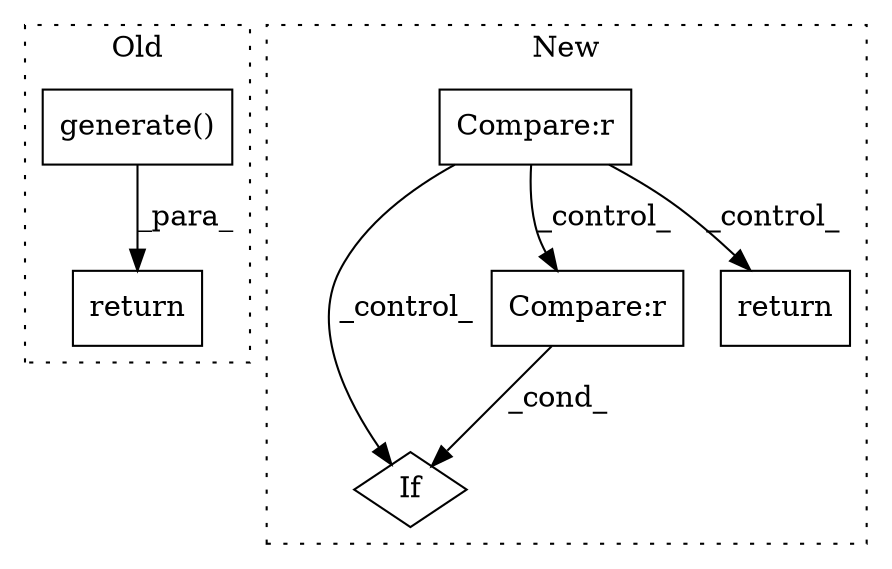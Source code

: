 digraph G {
subgraph cluster0 {
1 [label="generate()" a="75" s="1502" l="63" shape="box"];
4 [label="return" a="93" s="1706" l="7" shape="box"];
label = "Old";
style="dotted";
}
subgraph cluster1 {
2 [label="If" a="96" s="3786" l="3" shape="diamond"];
3 [label="Compare:r" a="40" s="3789" l="18" shape="box"];
5 [label="Compare:r" a="40" s="3630" l="15" shape="box"];
6 [label="return" a="93" s="4124" l="7" shape="box"];
label = "New";
style="dotted";
}
1 -> 4 [label="_para_"];
3 -> 2 [label="_cond_"];
5 -> 2 [label="_control_"];
5 -> 6 [label="_control_"];
5 -> 3 [label="_control_"];
}